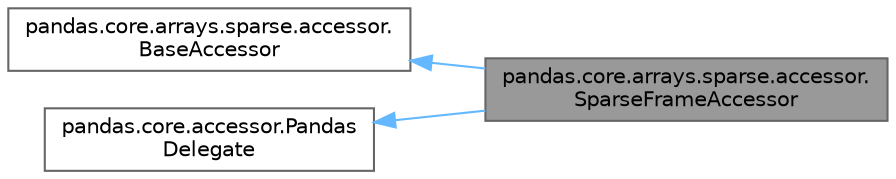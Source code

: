 digraph "pandas.core.arrays.sparse.accessor.SparseFrameAccessor"
{
 // LATEX_PDF_SIZE
  bgcolor="transparent";
  edge [fontname=Helvetica,fontsize=10,labelfontname=Helvetica,labelfontsize=10];
  node [fontname=Helvetica,fontsize=10,shape=box,height=0.2,width=0.4];
  rankdir="LR";
  Node1 [id="Node000001",label="pandas.core.arrays.sparse.accessor.\lSparseFrameAccessor",height=0.2,width=0.4,color="gray40", fillcolor="grey60", style="filled", fontcolor="black",tooltip=" "];
  Node2 -> Node1 [id="edge3_Node000001_Node000002",dir="back",color="steelblue1",style="solid",tooltip=" "];
  Node2 [id="Node000002",label="pandas.core.arrays.sparse.accessor.\lBaseAccessor",height=0.2,width=0.4,color="gray40", fillcolor="white", style="filled",URL="$classpandas_1_1core_1_1arrays_1_1sparse_1_1accessor_1_1BaseAccessor.html",tooltip=" "];
  Node3 -> Node1 [id="edge4_Node000001_Node000003",dir="back",color="steelblue1",style="solid",tooltip=" "];
  Node3 [id="Node000003",label="pandas.core.accessor.Pandas\lDelegate",height=0.2,width=0.4,color="gray40", fillcolor="white", style="filled",URL="$classpandas_1_1core_1_1accessor_1_1PandasDelegate.html",tooltip=" "];
}

